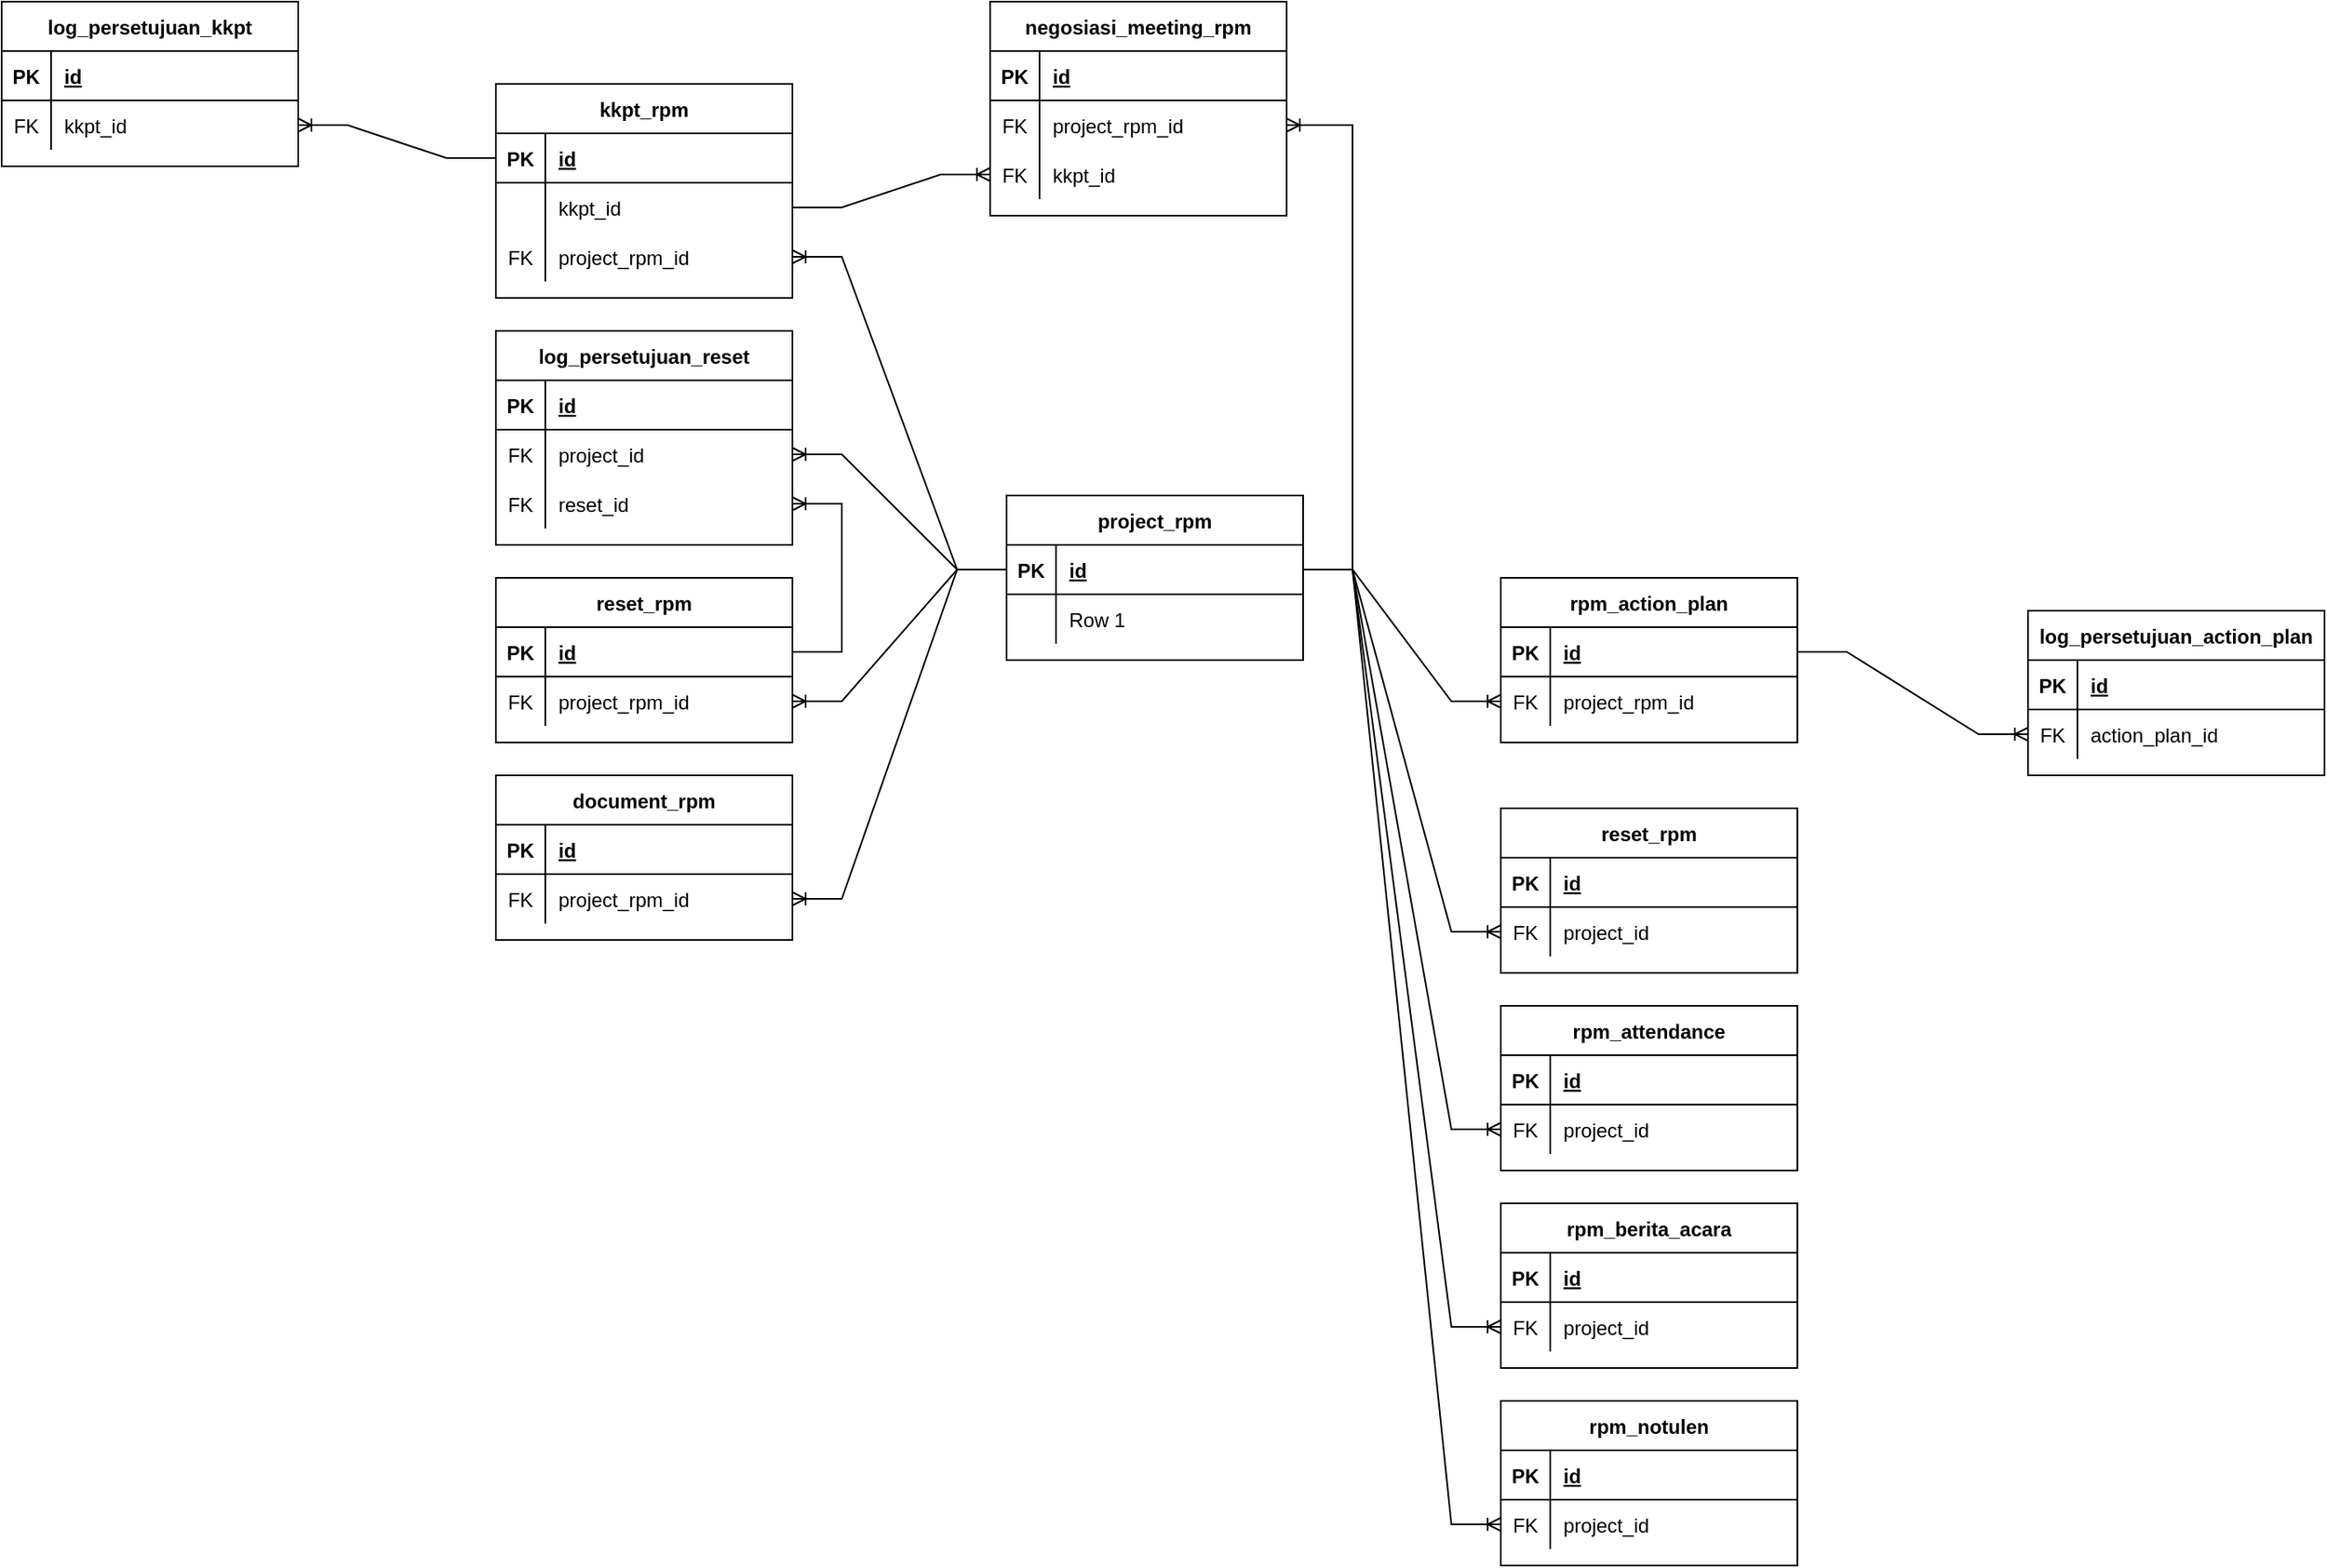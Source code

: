 <mxfile version="20.1.1" type="github">
  <diagram id="HGOJ3cFgN_9mh9pwvFYq" name="Page-1">
    <mxGraphModel dx="2035" dy="626" grid="1" gridSize="10" guides="1" tooltips="1" connect="1" arrows="1" fold="1" page="1" pageScale="1" pageWidth="850" pageHeight="1100" math="0" shadow="0">
      <root>
        <mxCell id="0" />
        <mxCell id="1" parent="0" />
        <mxCell id="pEUziGvRTPxMJknPPrfO-1" value="project_rpm" style="shape=table;startSize=30;container=1;collapsible=1;childLayout=tableLayout;fixedRows=1;rowLines=0;fontStyle=1;align=center;resizeLast=1;" vertex="1" parent="1">
          <mxGeometry x="400" y="350" width="180" height="100" as="geometry" />
        </mxCell>
        <mxCell id="pEUziGvRTPxMJknPPrfO-2" value="" style="shape=tableRow;horizontal=0;startSize=0;swimlaneHead=0;swimlaneBody=0;fillColor=none;collapsible=0;dropTarget=0;points=[[0,0.5],[1,0.5]];portConstraint=eastwest;top=0;left=0;right=0;bottom=1;" vertex="1" parent="pEUziGvRTPxMJknPPrfO-1">
          <mxGeometry y="30" width="180" height="30" as="geometry" />
        </mxCell>
        <mxCell id="pEUziGvRTPxMJknPPrfO-3" value="PK" style="shape=partialRectangle;connectable=0;fillColor=none;top=0;left=0;bottom=0;right=0;fontStyle=1;overflow=hidden;" vertex="1" parent="pEUziGvRTPxMJknPPrfO-2">
          <mxGeometry width="30" height="30" as="geometry">
            <mxRectangle width="30" height="30" as="alternateBounds" />
          </mxGeometry>
        </mxCell>
        <mxCell id="pEUziGvRTPxMJknPPrfO-4" value="id" style="shape=partialRectangle;connectable=0;fillColor=none;top=0;left=0;bottom=0;right=0;align=left;spacingLeft=6;fontStyle=5;overflow=hidden;" vertex="1" parent="pEUziGvRTPxMJknPPrfO-2">
          <mxGeometry x="30" width="150" height="30" as="geometry">
            <mxRectangle width="150" height="30" as="alternateBounds" />
          </mxGeometry>
        </mxCell>
        <mxCell id="pEUziGvRTPxMJknPPrfO-11" value="" style="shape=tableRow;horizontal=0;startSize=0;swimlaneHead=0;swimlaneBody=0;fillColor=none;collapsible=0;dropTarget=0;points=[[0,0.5],[1,0.5]];portConstraint=eastwest;top=0;left=0;right=0;bottom=0;" vertex="1" parent="pEUziGvRTPxMJknPPrfO-1">
          <mxGeometry y="60" width="180" height="30" as="geometry" />
        </mxCell>
        <mxCell id="pEUziGvRTPxMJknPPrfO-12" value="" style="shape=partialRectangle;connectable=0;fillColor=none;top=0;left=0;bottom=0;right=0;editable=1;overflow=hidden;" vertex="1" parent="pEUziGvRTPxMJknPPrfO-11">
          <mxGeometry width="30" height="30" as="geometry">
            <mxRectangle width="30" height="30" as="alternateBounds" />
          </mxGeometry>
        </mxCell>
        <mxCell id="pEUziGvRTPxMJknPPrfO-13" value="Row 1" style="shape=partialRectangle;connectable=0;fillColor=none;top=0;left=0;bottom=0;right=0;align=left;spacingLeft=6;overflow=hidden;" vertex="1" parent="pEUziGvRTPxMJknPPrfO-11">
          <mxGeometry x="30" width="150" height="30" as="geometry">
            <mxRectangle width="150" height="30" as="alternateBounds" />
          </mxGeometry>
        </mxCell>
        <mxCell id="pEUziGvRTPxMJknPPrfO-14" value="rpm_action_plan" style="shape=table;startSize=30;container=1;collapsible=1;childLayout=tableLayout;fixedRows=1;rowLines=0;fontStyle=1;align=center;resizeLast=1;" vertex="1" parent="1">
          <mxGeometry x="700" y="400" width="180" height="100" as="geometry" />
        </mxCell>
        <mxCell id="pEUziGvRTPxMJknPPrfO-15" value="" style="shape=tableRow;horizontal=0;startSize=0;swimlaneHead=0;swimlaneBody=0;fillColor=none;collapsible=0;dropTarget=0;points=[[0,0.5],[1,0.5]];portConstraint=eastwest;top=0;left=0;right=0;bottom=1;" vertex="1" parent="pEUziGvRTPxMJknPPrfO-14">
          <mxGeometry y="30" width="180" height="30" as="geometry" />
        </mxCell>
        <mxCell id="pEUziGvRTPxMJknPPrfO-16" value="PK" style="shape=partialRectangle;connectable=0;fillColor=none;top=0;left=0;bottom=0;right=0;fontStyle=1;overflow=hidden;" vertex="1" parent="pEUziGvRTPxMJknPPrfO-15">
          <mxGeometry width="30" height="30" as="geometry">
            <mxRectangle width="30" height="30" as="alternateBounds" />
          </mxGeometry>
        </mxCell>
        <mxCell id="pEUziGvRTPxMJknPPrfO-17" value="id" style="shape=partialRectangle;connectable=0;fillColor=none;top=0;left=0;bottom=0;right=0;align=left;spacingLeft=6;fontStyle=5;overflow=hidden;" vertex="1" parent="pEUziGvRTPxMJknPPrfO-15">
          <mxGeometry x="30" width="150" height="30" as="geometry">
            <mxRectangle width="150" height="30" as="alternateBounds" />
          </mxGeometry>
        </mxCell>
        <mxCell id="pEUziGvRTPxMJknPPrfO-18" value="" style="shape=tableRow;horizontal=0;startSize=0;swimlaneHead=0;swimlaneBody=0;fillColor=none;collapsible=0;dropTarget=0;points=[[0,0.5],[1,0.5]];portConstraint=eastwest;top=0;left=0;right=0;bottom=0;" vertex="1" parent="pEUziGvRTPxMJknPPrfO-14">
          <mxGeometry y="60" width="180" height="30" as="geometry" />
        </mxCell>
        <mxCell id="pEUziGvRTPxMJknPPrfO-19" value="FK" style="shape=partialRectangle;connectable=0;fillColor=none;top=0;left=0;bottom=0;right=0;editable=1;overflow=hidden;" vertex="1" parent="pEUziGvRTPxMJknPPrfO-18">
          <mxGeometry width="30" height="30" as="geometry">
            <mxRectangle width="30" height="30" as="alternateBounds" />
          </mxGeometry>
        </mxCell>
        <mxCell id="pEUziGvRTPxMJknPPrfO-20" value="project_rpm_id" style="shape=partialRectangle;connectable=0;fillColor=none;top=0;left=0;bottom=0;right=0;align=left;spacingLeft=6;overflow=hidden;" vertex="1" parent="pEUziGvRTPxMJknPPrfO-18">
          <mxGeometry x="30" width="150" height="30" as="geometry">
            <mxRectangle width="150" height="30" as="alternateBounds" />
          </mxGeometry>
        </mxCell>
        <mxCell id="pEUziGvRTPxMJknPPrfO-22" value="" style="edgeStyle=entityRelationEdgeStyle;fontSize=12;html=1;endArrow=ERoneToMany;rounded=0;" edge="1" parent="1" source="pEUziGvRTPxMJknPPrfO-2" target="pEUziGvRTPxMJknPPrfO-18">
          <mxGeometry width="100" height="100" relative="1" as="geometry">
            <mxPoint x="530" y="580" as="sourcePoint" />
            <mxPoint x="630" y="480" as="targetPoint" />
          </mxGeometry>
        </mxCell>
        <mxCell id="pEUziGvRTPxMJknPPrfO-23" value="reset_rpm" style="shape=table;startSize=30;container=1;collapsible=1;childLayout=tableLayout;fixedRows=1;rowLines=0;fontStyle=1;align=center;resizeLast=1;" vertex="1" parent="1">
          <mxGeometry x="700" y="540" width="180" height="100" as="geometry" />
        </mxCell>
        <mxCell id="pEUziGvRTPxMJknPPrfO-24" value="" style="shape=tableRow;horizontal=0;startSize=0;swimlaneHead=0;swimlaneBody=0;fillColor=none;collapsible=0;dropTarget=0;points=[[0,0.5],[1,0.5]];portConstraint=eastwest;top=0;left=0;right=0;bottom=1;" vertex="1" parent="pEUziGvRTPxMJknPPrfO-23">
          <mxGeometry y="30" width="180" height="30" as="geometry" />
        </mxCell>
        <mxCell id="pEUziGvRTPxMJknPPrfO-25" value="PK" style="shape=partialRectangle;connectable=0;fillColor=none;top=0;left=0;bottom=0;right=0;fontStyle=1;overflow=hidden;" vertex="1" parent="pEUziGvRTPxMJknPPrfO-24">
          <mxGeometry width="30" height="30" as="geometry">
            <mxRectangle width="30" height="30" as="alternateBounds" />
          </mxGeometry>
        </mxCell>
        <mxCell id="pEUziGvRTPxMJknPPrfO-26" value="id" style="shape=partialRectangle;connectable=0;fillColor=none;top=0;left=0;bottom=0;right=0;align=left;spacingLeft=6;fontStyle=5;overflow=hidden;" vertex="1" parent="pEUziGvRTPxMJknPPrfO-24">
          <mxGeometry x="30" width="150" height="30" as="geometry">
            <mxRectangle width="150" height="30" as="alternateBounds" />
          </mxGeometry>
        </mxCell>
        <mxCell id="pEUziGvRTPxMJknPPrfO-27" value="" style="shape=tableRow;horizontal=0;startSize=0;swimlaneHead=0;swimlaneBody=0;fillColor=none;collapsible=0;dropTarget=0;points=[[0,0.5],[1,0.5]];portConstraint=eastwest;top=0;left=0;right=0;bottom=0;" vertex="1" parent="pEUziGvRTPxMJknPPrfO-23">
          <mxGeometry y="60" width="180" height="30" as="geometry" />
        </mxCell>
        <mxCell id="pEUziGvRTPxMJknPPrfO-28" value="FK" style="shape=partialRectangle;connectable=0;fillColor=none;top=0;left=0;bottom=0;right=0;editable=1;overflow=hidden;" vertex="1" parent="pEUziGvRTPxMJknPPrfO-27">
          <mxGeometry width="30" height="30" as="geometry">
            <mxRectangle width="30" height="30" as="alternateBounds" />
          </mxGeometry>
        </mxCell>
        <mxCell id="pEUziGvRTPxMJknPPrfO-29" value="project_id" style="shape=partialRectangle;connectable=0;fillColor=none;top=0;left=0;bottom=0;right=0;align=left;spacingLeft=6;overflow=hidden;" vertex="1" parent="pEUziGvRTPxMJknPPrfO-27">
          <mxGeometry x="30" width="150" height="30" as="geometry">
            <mxRectangle width="150" height="30" as="alternateBounds" />
          </mxGeometry>
        </mxCell>
        <mxCell id="pEUziGvRTPxMJknPPrfO-30" value="" style="edgeStyle=entityRelationEdgeStyle;fontSize=12;html=1;endArrow=ERoneToMany;rounded=0;" edge="1" parent="1" source="pEUziGvRTPxMJknPPrfO-2" target="pEUziGvRTPxMJknPPrfO-27">
          <mxGeometry width="100" height="100" relative="1" as="geometry">
            <mxPoint x="590" y="405.0" as="sourcePoint" />
            <mxPoint x="710" y="485" as="targetPoint" />
          </mxGeometry>
        </mxCell>
        <mxCell id="pEUziGvRTPxMJknPPrfO-31" value="rpm_attendance" style="shape=table;startSize=30;container=1;collapsible=1;childLayout=tableLayout;fixedRows=1;rowLines=0;fontStyle=1;align=center;resizeLast=1;" vertex="1" parent="1">
          <mxGeometry x="700" y="660" width="180" height="100" as="geometry" />
        </mxCell>
        <mxCell id="pEUziGvRTPxMJknPPrfO-32" value="" style="shape=tableRow;horizontal=0;startSize=0;swimlaneHead=0;swimlaneBody=0;fillColor=none;collapsible=0;dropTarget=0;points=[[0,0.5],[1,0.5]];portConstraint=eastwest;top=0;left=0;right=0;bottom=1;" vertex="1" parent="pEUziGvRTPxMJknPPrfO-31">
          <mxGeometry y="30" width="180" height="30" as="geometry" />
        </mxCell>
        <mxCell id="pEUziGvRTPxMJknPPrfO-33" value="PK" style="shape=partialRectangle;connectable=0;fillColor=none;top=0;left=0;bottom=0;right=0;fontStyle=1;overflow=hidden;" vertex="1" parent="pEUziGvRTPxMJknPPrfO-32">
          <mxGeometry width="30" height="30" as="geometry">
            <mxRectangle width="30" height="30" as="alternateBounds" />
          </mxGeometry>
        </mxCell>
        <mxCell id="pEUziGvRTPxMJknPPrfO-34" value="id" style="shape=partialRectangle;connectable=0;fillColor=none;top=0;left=0;bottom=0;right=0;align=left;spacingLeft=6;fontStyle=5;overflow=hidden;" vertex="1" parent="pEUziGvRTPxMJknPPrfO-32">
          <mxGeometry x="30" width="150" height="30" as="geometry">
            <mxRectangle width="150" height="30" as="alternateBounds" />
          </mxGeometry>
        </mxCell>
        <mxCell id="pEUziGvRTPxMJknPPrfO-35" value="" style="shape=tableRow;horizontal=0;startSize=0;swimlaneHead=0;swimlaneBody=0;fillColor=none;collapsible=0;dropTarget=0;points=[[0,0.5],[1,0.5]];portConstraint=eastwest;top=0;left=0;right=0;bottom=0;" vertex="1" parent="pEUziGvRTPxMJknPPrfO-31">
          <mxGeometry y="60" width="180" height="30" as="geometry" />
        </mxCell>
        <mxCell id="pEUziGvRTPxMJknPPrfO-36" value="FK" style="shape=partialRectangle;connectable=0;fillColor=none;top=0;left=0;bottom=0;right=0;editable=1;overflow=hidden;" vertex="1" parent="pEUziGvRTPxMJknPPrfO-35">
          <mxGeometry width="30" height="30" as="geometry">
            <mxRectangle width="30" height="30" as="alternateBounds" />
          </mxGeometry>
        </mxCell>
        <mxCell id="pEUziGvRTPxMJknPPrfO-37" value="project_id" style="shape=partialRectangle;connectable=0;fillColor=none;top=0;left=0;bottom=0;right=0;align=left;spacingLeft=6;overflow=hidden;" vertex="1" parent="pEUziGvRTPxMJknPPrfO-35">
          <mxGeometry x="30" width="150" height="30" as="geometry">
            <mxRectangle width="150" height="30" as="alternateBounds" />
          </mxGeometry>
        </mxCell>
        <mxCell id="pEUziGvRTPxMJknPPrfO-39" value="" style="edgeStyle=entityRelationEdgeStyle;fontSize=12;html=1;endArrow=ERoneToMany;rounded=0;" edge="1" parent="1" source="pEUziGvRTPxMJknPPrfO-2" target="pEUziGvRTPxMJknPPrfO-35">
          <mxGeometry width="100" height="100" relative="1" as="geometry">
            <mxPoint x="590" y="405.0" as="sourcePoint" />
            <mxPoint x="710" y="625" as="targetPoint" />
          </mxGeometry>
        </mxCell>
        <mxCell id="pEUziGvRTPxMJknPPrfO-40" value="rpm_berita_acara" style="shape=table;startSize=30;container=1;collapsible=1;childLayout=tableLayout;fixedRows=1;rowLines=0;fontStyle=1;align=center;resizeLast=1;" vertex="1" parent="1">
          <mxGeometry x="700" y="780" width="180" height="100" as="geometry" />
        </mxCell>
        <mxCell id="pEUziGvRTPxMJknPPrfO-41" value="" style="shape=tableRow;horizontal=0;startSize=0;swimlaneHead=0;swimlaneBody=0;fillColor=none;collapsible=0;dropTarget=0;points=[[0,0.5],[1,0.5]];portConstraint=eastwest;top=0;left=0;right=0;bottom=1;" vertex="1" parent="pEUziGvRTPxMJknPPrfO-40">
          <mxGeometry y="30" width="180" height="30" as="geometry" />
        </mxCell>
        <mxCell id="pEUziGvRTPxMJknPPrfO-42" value="PK" style="shape=partialRectangle;connectable=0;fillColor=none;top=0;left=0;bottom=0;right=0;fontStyle=1;overflow=hidden;" vertex="1" parent="pEUziGvRTPxMJknPPrfO-41">
          <mxGeometry width="30" height="30" as="geometry">
            <mxRectangle width="30" height="30" as="alternateBounds" />
          </mxGeometry>
        </mxCell>
        <mxCell id="pEUziGvRTPxMJknPPrfO-43" value="id" style="shape=partialRectangle;connectable=0;fillColor=none;top=0;left=0;bottom=0;right=0;align=left;spacingLeft=6;fontStyle=5;overflow=hidden;" vertex="1" parent="pEUziGvRTPxMJknPPrfO-41">
          <mxGeometry x="30" width="150" height="30" as="geometry">
            <mxRectangle width="150" height="30" as="alternateBounds" />
          </mxGeometry>
        </mxCell>
        <mxCell id="pEUziGvRTPxMJknPPrfO-44" value="" style="shape=tableRow;horizontal=0;startSize=0;swimlaneHead=0;swimlaneBody=0;fillColor=none;collapsible=0;dropTarget=0;points=[[0,0.5],[1,0.5]];portConstraint=eastwest;top=0;left=0;right=0;bottom=0;" vertex="1" parent="pEUziGvRTPxMJknPPrfO-40">
          <mxGeometry y="60" width="180" height="30" as="geometry" />
        </mxCell>
        <mxCell id="pEUziGvRTPxMJknPPrfO-45" value="FK" style="shape=partialRectangle;connectable=0;fillColor=none;top=0;left=0;bottom=0;right=0;editable=1;overflow=hidden;" vertex="1" parent="pEUziGvRTPxMJknPPrfO-44">
          <mxGeometry width="30" height="30" as="geometry">
            <mxRectangle width="30" height="30" as="alternateBounds" />
          </mxGeometry>
        </mxCell>
        <mxCell id="pEUziGvRTPxMJknPPrfO-46" value="project_id" style="shape=partialRectangle;connectable=0;fillColor=none;top=0;left=0;bottom=0;right=0;align=left;spacingLeft=6;overflow=hidden;" vertex="1" parent="pEUziGvRTPxMJknPPrfO-44">
          <mxGeometry x="30" width="150" height="30" as="geometry">
            <mxRectangle width="150" height="30" as="alternateBounds" />
          </mxGeometry>
        </mxCell>
        <mxCell id="pEUziGvRTPxMJknPPrfO-47" value="" style="edgeStyle=entityRelationEdgeStyle;fontSize=12;html=1;endArrow=ERoneToMany;rounded=0;" edge="1" parent="1" source="pEUziGvRTPxMJknPPrfO-2" target="pEUziGvRTPxMJknPPrfO-44">
          <mxGeometry width="100" height="100" relative="1" as="geometry">
            <mxPoint x="590" y="405.0" as="sourcePoint" />
            <mxPoint x="710" y="745" as="targetPoint" />
          </mxGeometry>
        </mxCell>
        <mxCell id="pEUziGvRTPxMJknPPrfO-48" value="rpm_notulen" style="shape=table;startSize=30;container=1;collapsible=1;childLayout=tableLayout;fixedRows=1;rowLines=0;fontStyle=1;align=center;resizeLast=1;" vertex="1" parent="1">
          <mxGeometry x="700" y="900" width="180" height="100" as="geometry" />
        </mxCell>
        <mxCell id="pEUziGvRTPxMJknPPrfO-49" value="" style="shape=tableRow;horizontal=0;startSize=0;swimlaneHead=0;swimlaneBody=0;fillColor=none;collapsible=0;dropTarget=0;points=[[0,0.5],[1,0.5]];portConstraint=eastwest;top=0;left=0;right=0;bottom=1;" vertex="1" parent="pEUziGvRTPxMJknPPrfO-48">
          <mxGeometry y="30" width="180" height="30" as="geometry" />
        </mxCell>
        <mxCell id="pEUziGvRTPxMJknPPrfO-50" value="PK" style="shape=partialRectangle;connectable=0;fillColor=none;top=0;left=0;bottom=0;right=0;fontStyle=1;overflow=hidden;" vertex="1" parent="pEUziGvRTPxMJknPPrfO-49">
          <mxGeometry width="30" height="30" as="geometry">
            <mxRectangle width="30" height="30" as="alternateBounds" />
          </mxGeometry>
        </mxCell>
        <mxCell id="pEUziGvRTPxMJknPPrfO-51" value="id" style="shape=partialRectangle;connectable=0;fillColor=none;top=0;left=0;bottom=0;right=0;align=left;spacingLeft=6;fontStyle=5;overflow=hidden;" vertex="1" parent="pEUziGvRTPxMJknPPrfO-49">
          <mxGeometry x="30" width="150" height="30" as="geometry">
            <mxRectangle width="150" height="30" as="alternateBounds" />
          </mxGeometry>
        </mxCell>
        <mxCell id="pEUziGvRTPxMJknPPrfO-52" value="" style="shape=tableRow;horizontal=0;startSize=0;swimlaneHead=0;swimlaneBody=0;fillColor=none;collapsible=0;dropTarget=0;points=[[0,0.5],[1,0.5]];portConstraint=eastwest;top=0;left=0;right=0;bottom=0;" vertex="1" parent="pEUziGvRTPxMJknPPrfO-48">
          <mxGeometry y="60" width="180" height="30" as="geometry" />
        </mxCell>
        <mxCell id="pEUziGvRTPxMJknPPrfO-53" value="FK" style="shape=partialRectangle;connectable=0;fillColor=none;top=0;left=0;bottom=0;right=0;editable=1;overflow=hidden;" vertex="1" parent="pEUziGvRTPxMJknPPrfO-52">
          <mxGeometry width="30" height="30" as="geometry">
            <mxRectangle width="30" height="30" as="alternateBounds" />
          </mxGeometry>
        </mxCell>
        <mxCell id="pEUziGvRTPxMJknPPrfO-54" value="project_id" style="shape=partialRectangle;connectable=0;fillColor=none;top=0;left=0;bottom=0;right=0;align=left;spacingLeft=6;overflow=hidden;" vertex="1" parent="pEUziGvRTPxMJknPPrfO-52">
          <mxGeometry x="30" width="150" height="30" as="geometry">
            <mxRectangle width="150" height="30" as="alternateBounds" />
          </mxGeometry>
        </mxCell>
        <mxCell id="pEUziGvRTPxMJknPPrfO-55" value="" style="edgeStyle=entityRelationEdgeStyle;fontSize=12;html=1;endArrow=ERoneToMany;rounded=0;" edge="1" parent="1" source="pEUziGvRTPxMJknPPrfO-2" target="pEUziGvRTPxMJknPPrfO-52">
          <mxGeometry width="100" height="100" relative="1" as="geometry">
            <mxPoint x="590" y="405.0" as="sourcePoint" />
            <mxPoint x="710" y="865" as="targetPoint" />
          </mxGeometry>
        </mxCell>
        <mxCell id="pEUziGvRTPxMJknPPrfO-56" value="negosiasi_meeting_rpm" style="shape=table;startSize=30;container=1;collapsible=1;childLayout=tableLayout;fixedRows=1;rowLines=0;fontStyle=1;align=center;resizeLast=1;" vertex="1" parent="1">
          <mxGeometry x="390" y="50" width="180" height="130" as="geometry" />
        </mxCell>
        <mxCell id="pEUziGvRTPxMJknPPrfO-57" value="" style="shape=tableRow;horizontal=0;startSize=0;swimlaneHead=0;swimlaneBody=0;fillColor=none;collapsible=0;dropTarget=0;points=[[0,0.5],[1,0.5]];portConstraint=eastwest;top=0;left=0;right=0;bottom=1;" vertex="1" parent="pEUziGvRTPxMJknPPrfO-56">
          <mxGeometry y="30" width="180" height="30" as="geometry" />
        </mxCell>
        <mxCell id="pEUziGvRTPxMJknPPrfO-58" value="PK" style="shape=partialRectangle;connectable=0;fillColor=none;top=0;left=0;bottom=0;right=0;fontStyle=1;overflow=hidden;" vertex="1" parent="pEUziGvRTPxMJknPPrfO-57">
          <mxGeometry width="30" height="30" as="geometry">
            <mxRectangle width="30" height="30" as="alternateBounds" />
          </mxGeometry>
        </mxCell>
        <mxCell id="pEUziGvRTPxMJknPPrfO-59" value="id" style="shape=partialRectangle;connectable=0;fillColor=none;top=0;left=0;bottom=0;right=0;align=left;spacingLeft=6;fontStyle=5;overflow=hidden;" vertex="1" parent="pEUziGvRTPxMJknPPrfO-57">
          <mxGeometry x="30" width="150" height="30" as="geometry">
            <mxRectangle width="150" height="30" as="alternateBounds" />
          </mxGeometry>
        </mxCell>
        <mxCell id="pEUziGvRTPxMJknPPrfO-60" value="" style="shape=tableRow;horizontal=0;startSize=0;swimlaneHead=0;swimlaneBody=0;fillColor=none;collapsible=0;dropTarget=0;points=[[0,0.5],[1,0.5]];portConstraint=eastwest;top=0;left=0;right=0;bottom=0;" vertex="1" parent="pEUziGvRTPxMJknPPrfO-56">
          <mxGeometry y="60" width="180" height="30" as="geometry" />
        </mxCell>
        <mxCell id="pEUziGvRTPxMJknPPrfO-61" value="FK" style="shape=partialRectangle;connectable=0;fillColor=none;top=0;left=0;bottom=0;right=0;editable=1;overflow=hidden;" vertex="1" parent="pEUziGvRTPxMJknPPrfO-60">
          <mxGeometry width="30" height="30" as="geometry">
            <mxRectangle width="30" height="30" as="alternateBounds" />
          </mxGeometry>
        </mxCell>
        <mxCell id="pEUziGvRTPxMJknPPrfO-62" value="project_rpm_id" style="shape=partialRectangle;connectable=0;fillColor=none;top=0;left=0;bottom=0;right=0;align=left;spacingLeft=6;overflow=hidden;" vertex="1" parent="pEUziGvRTPxMJknPPrfO-60">
          <mxGeometry x="30" width="150" height="30" as="geometry">
            <mxRectangle width="150" height="30" as="alternateBounds" />
          </mxGeometry>
        </mxCell>
        <mxCell id="pEUziGvRTPxMJknPPrfO-118" value="" style="shape=tableRow;horizontal=0;startSize=0;swimlaneHead=0;swimlaneBody=0;fillColor=none;collapsible=0;dropTarget=0;points=[[0,0.5],[1,0.5]];portConstraint=eastwest;top=0;left=0;right=0;bottom=0;" vertex="1" parent="pEUziGvRTPxMJknPPrfO-56">
          <mxGeometry y="90" width="180" height="30" as="geometry" />
        </mxCell>
        <mxCell id="pEUziGvRTPxMJknPPrfO-119" value="FK" style="shape=partialRectangle;connectable=0;fillColor=none;top=0;left=0;bottom=0;right=0;editable=1;overflow=hidden;" vertex="1" parent="pEUziGvRTPxMJknPPrfO-118">
          <mxGeometry width="30" height="30" as="geometry">
            <mxRectangle width="30" height="30" as="alternateBounds" />
          </mxGeometry>
        </mxCell>
        <mxCell id="pEUziGvRTPxMJknPPrfO-120" value="kkpt_id" style="shape=partialRectangle;connectable=0;fillColor=none;top=0;left=0;bottom=0;right=0;align=left;spacingLeft=6;overflow=hidden;" vertex="1" parent="pEUziGvRTPxMJknPPrfO-118">
          <mxGeometry x="30" width="150" height="30" as="geometry">
            <mxRectangle width="150" height="30" as="alternateBounds" />
          </mxGeometry>
        </mxCell>
        <mxCell id="pEUziGvRTPxMJknPPrfO-63" value="" style="edgeStyle=entityRelationEdgeStyle;fontSize=12;html=1;endArrow=ERoneToMany;rounded=0;" edge="1" parent="1" source="pEUziGvRTPxMJknPPrfO-2" target="pEUziGvRTPxMJknPPrfO-60">
          <mxGeometry width="100" height="100" relative="1" as="geometry">
            <mxPoint x="380" y="540" as="sourcePoint" />
            <mxPoint x="200" y="500" as="targetPoint" />
          </mxGeometry>
        </mxCell>
        <mxCell id="pEUziGvRTPxMJknPPrfO-64" value="log_persetujuan_reset" style="shape=table;startSize=30;container=1;collapsible=1;childLayout=tableLayout;fixedRows=1;rowLines=0;fontStyle=1;align=center;resizeLast=1;" vertex="1" parent="1">
          <mxGeometry x="90" y="250" width="180" height="130" as="geometry" />
        </mxCell>
        <mxCell id="pEUziGvRTPxMJknPPrfO-65" value="" style="shape=tableRow;horizontal=0;startSize=0;swimlaneHead=0;swimlaneBody=0;fillColor=none;collapsible=0;dropTarget=0;points=[[0,0.5],[1,0.5]];portConstraint=eastwest;top=0;left=0;right=0;bottom=1;" vertex="1" parent="pEUziGvRTPxMJknPPrfO-64">
          <mxGeometry y="30" width="180" height="30" as="geometry" />
        </mxCell>
        <mxCell id="pEUziGvRTPxMJknPPrfO-66" value="PK" style="shape=partialRectangle;connectable=0;fillColor=none;top=0;left=0;bottom=0;right=0;fontStyle=1;overflow=hidden;" vertex="1" parent="pEUziGvRTPxMJknPPrfO-65">
          <mxGeometry width="30" height="30" as="geometry">
            <mxRectangle width="30" height="30" as="alternateBounds" />
          </mxGeometry>
        </mxCell>
        <mxCell id="pEUziGvRTPxMJknPPrfO-67" value="id" style="shape=partialRectangle;connectable=0;fillColor=none;top=0;left=0;bottom=0;right=0;align=left;spacingLeft=6;fontStyle=5;overflow=hidden;" vertex="1" parent="pEUziGvRTPxMJknPPrfO-65">
          <mxGeometry x="30" width="150" height="30" as="geometry">
            <mxRectangle width="150" height="30" as="alternateBounds" />
          </mxGeometry>
        </mxCell>
        <mxCell id="pEUziGvRTPxMJknPPrfO-68" value="" style="shape=tableRow;horizontal=0;startSize=0;swimlaneHead=0;swimlaneBody=0;fillColor=none;collapsible=0;dropTarget=0;points=[[0,0.5],[1,0.5]];portConstraint=eastwest;top=0;left=0;right=0;bottom=0;" vertex="1" parent="pEUziGvRTPxMJknPPrfO-64">
          <mxGeometry y="60" width="180" height="30" as="geometry" />
        </mxCell>
        <mxCell id="pEUziGvRTPxMJknPPrfO-69" value="FK" style="shape=partialRectangle;connectable=0;fillColor=none;top=0;left=0;bottom=0;right=0;editable=1;overflow=hidden;" vertex="1" parent="pEUziGvRTPxMJknPPrfO-68">
          <mxGeometry width="30" height="30" as="geometry">
            <mxRectangle width="30" height="30" as="alternateBounds" />
          </mxGeometry>
        </mxCell>
        <mxCell id="pEUziGvRTPxMJknPPrfO-70" value="project_id" style="shape=partialRectangle;connectable=0;fillColor=none;top=0;left=0;bottom=0;right=0;align=left;spacingLeft=6;overflow=hidden;" vertex="1" parent="pEUziGvRTPxMJknPPrfO-68">
          <mxGeometry x="30" width="150" height="30" as="geometry">
            <mxRectangle width="150" height="30" as="alternateBounds" />
          </mxGeometry>
        </mxCell>
        <mxCell id="pEUziGvRTPxMJknPPrfO-71" value="" style="shape=tableRow;horizontal=0;startSize=0;swimlaneHead=0;swimlaneBody=0;fillColor=none;collapsible=0;dropTarget=0;points=[[0,0.5],[1,0.5]];portConstraint=eastwest;top=0;left=0;right=0;bottom=0;" vertex="1" parent="pEUziGvRTPxMJknPPrfO-64">
          <mxGeometry y="90" width="180" height="30" as="geometry" />
        </mxCell>
        <mxCell id="pEUziGvRTPxMJknPPrfO-72" value="FK" style="shape=partialRectangle;connectable=0;fillColor=none;top=0;left=0;bottom=0;right=0;editable=1;overflow=hidden;" vertex="1" parent="pEUziGvRTPxMJknPPrfO-71">
          <mxGeometry width="30" height="30" as="geometry">
            <mxRectangle width="30" height="30" as="alternateBounds" />
          </mxGeometry>
        </mxCell>
        <mxCell id="pEUziGvRTPxMJknPPrfO-73" value="reset_id" style="shape=partialRectangle;connectable=0;fillColor=none;top=0;left=0;bottom=0;right=0;align=left;spacingLeft=6;overflow=hidden;" vertex="1" parent="pEUziGvRTPxMJknPPrfO-71">
          <mxGeometry x="30" width="150" height="30" as="geometry">
            <mxRectangle width="150" height="30" as="alternateBounds" />
          </mxGeometry>
        </mxCell>
        <mxCell id="pEUziGvRTPxMJknPPrfO-74" value="" style="edgeStyle=entityRelationEdgeStyle;fontSize=12;html=1;endArrow=ERoneToMany;rounded=0;" edge="1" parent="1" source="pEUziGvRTPxMJknPPrfO-2" target="pEUziGvRTPxMJknPPrfO-68">
          <mxGeometry width="100" height="100" relative="1" as="geometry">
            <mxPoint x="410" y="405.0" as="sourcePoint" />
            <mxPoint x="280" y="495" as="targetPoint" />
          </mxGeometry>
        </mxCell>
        <mxCell id="pEUziGvRTPxMJknPPrfO-82" value="kkpt_rpm" style="shape=table;startSize=30;container=1;collapsible=1;childLayout=tableLayout;fixedRows=1;rowLines=0;fontStyle=1;align=center;resizeLast=1;" vertex="1" parent="1">
          <mxGeometry x="90" y="100" width="180" height="130" as="geometry" />
        </mxCell>
        <mxCell id="pEUziGvRTPxMJknPPrfO-83" value="" style="shape=tableRow;horizontal=0;startSize=0;swimlaneHead=0;swimlaneBody=0;fillColor=none;collapsible=0;dropTarget=0;points=[[0,0.5],[1,0.5]];portConstraint=eastwest;top=0;left=0;right=0;bottom=1;" vertex="1" parent="pEUziGvRTPxMJknPPrfO-82">
          <mxGeometry y="30" width="180" height="30" as="geometry" />
        </mxCell>
        <mxCell id="pEUziGvRTPxMJknPPrfO-84" value="PK" style="shape=partialRectangle;connectable=0;fillColor=none;top=0;left=0;bottom=0;right=0;fontStyle=1;overflow=hidden;" vertex="1" parent="pEUziGvRTPxMJknPPrfO-83">
          <mxGeometry width="30" height="30" as="geometry">
            <mxRectangle width="30" height="30" as="alternateBounds" />
          </mxGeometry>
        </mxCell>
        <mxCell id="pEUziGvRTPxMJknPPrfO-85" value="id" style="shape=partialRectangle;connectable=0;fillColor=none;top=0;left=0;bottom=0;right=0;align=left;spacingLeft=6;fontStyle=5;overflow=hidden;" vertex="1" parent="pEUziGvRTPxMJknPPrfO-83">
          <mxGeometry x="30" width="150" height="30" as="geometry">
            <mxRectangle width="150" height="30" as="alternateBounds" />
          </mxGeometry>
        </mxCell>
        <mxCell id="pEUziGvRTPxMJknPPrfO-90" value="" style="shape=tableRow;horizontal=0;startSize=0;swimlaneHead=0;swimlaneBody=0;fillColor=none;collapsible=0;dropTarget=0;points=[[0,0.5],[1,0.5]];portConstraint=eastwest;top=0;left=0;right=0;bottom=0;" vertex="1" parent="pEUziGvRTPxMJknPPrfO-82">
          <mxGeometry y="60" width="180" height="30" as="geometry" />
        </mxCell>
        <mxCell id="pEUziGvRTPxMJknPPrfO-91" value="" style="shape=partialRectangle;connectable=0;fillColor=none;top=0;left=0;bottom=0;right=0;editable=1;overflow=hidden;" vertex="1" parent="pEUziGvRTPxMJknPPrfO-90">
          <mxGeometry width="30" height="30" as="geometry">
            <mxRectangle width="30" height="30" as="alternateBounds" />
          </mxGeometry>
        </mxCell>
        <mxCell id="pEUziGvRTPxMJknPPrfO-92" value="kkpt_id" style="shape=partialRectangle;connectable=0;fillColor=none;top=0;left=0;bottom=0;right=0;align=left;spacingLeft=6;overflow=hidden;" vertex="1" parent="pEUziGvRTPxMJknPPrfO-90">
          <mxGeometry x="30" width="150" height="30" as="geometry">
            <mxRectangle width="150" height="30" as="alternateBounds" />
          </mxGeometry>
        </mxCell>
        <mxCell id="pEUziGvRTPxMJknPPrfO-122" value="" style="shape=tableRow;horizontal=0;startSize=0;swimlaneHead=0;swimlaneBody=0;fillColor=none;collapsible=0;dropTarget=0;points=[[0,0.5],[1,0.5]];portConstraint=eastwest;top=0;left=0;right=0;bottom=0;" vertex="1" parent="pEUziGvRTPxMJknPPrfO-82">
          <mxGeometry y="90" width="180" height="30" as="geometry" />
        </mxCell>
        <mxCell id="pEUziGvRTPxMJknPPrfO-123" value="FK" style="shape=partialRectangle;connectable=0;fillColor=none;top=0;left=0;bottom=0;right=0;editable=1;overflow=hidden;" vertex="1" parent="pEUziGvRTPxMJknPPrfO-122">
          <mxGeometry width="30" height="30" as="geometry">
            <mxRectangle width="30" height="30" as="alternateBounds" />
          </mxGeometry>
        </mxCell>
        <mxCell id="pEUziGvRTPxMJknPPrfO-124" value="project_rpm_id" style="shape=partialRectangle;connectable=0;fillColor=none;top=0;left=0;bottom=0;right=0;align=left;spacingLeft=6;overflow=hidden;" vertex="1" parent="pEUziGvRTPxMJknPPrfO-122">
          <mxGeometry x="30" width="150" height="30" as="geometry">
            <mxRectangle width="150" height="30" as="alternateBounds" />
          </mxGeometry>
        </mxCell>
        <mxCell id="pEUziGvRTPxMJknPPrfO-89" value="" style="edgeStyle=entityRelationEdgeStyle;fontSize=12;html=1;endArrow=ERoneToMany;rounded=0;" edge="1" parent="1" source="pEUziGvRTPxMJknPPrfO-2" target="pEUziGvRTPxMJknPPrfO-122">
          <mxGeometry width="100" height="100" relative="1" as="geometry">
            <mxPoint x="410" y="405.0" as="sourcePoint" />
            <mxPoint x="280" y="335.0" as="targetPoint" />
          </mxGeometry>
        </mxCell>
        <mxCell id="pEUziGvRTPxMJknPPrfO-93" value="log_persetujuan_action_plan" style="shape=table;startSize=30;container=1;collapsible=1;childLayout=tableLayout;fixedRows=1;rowLines=0;fontStyle=1;align=center;resizeLast=1;" vertex="1" parent="1">
          <mxGeometry x="1020" y="420" width="180" height="100" as="geometry" />
        </mxCell>
        <mxCell id="pEUziGvRTPxMJknPPrfO-94" value="" style="shape=tableRow;horizontal=0;startSize=0;swimlaneHead=0;swimlaneBody=0;fillColor=none;collapsible=0;dropTarget=0;points=[[0,0.5],[1,0.5]];portConstraint=eastwest;top=0;left=0;right=0;bottom=1;" vertex="1" parent="pEUziGvRTPxMJknPPrfO-93">
          <mxGeometry y="30" width="180" height="30" as="geometry" />
        </mxCell>
        <mxCell id="pEUziGvRTPxMJknPPrfO-95" value="PK" style="shape=partialRectangle;connectable=0;fillColor=none;top=0;left=0;bottom=0;right=0;fontStyle=1;overflow=hidden;" vertex="1" parent="pEUziGvRTPxMJknPPrfO-94">
          <mxGeometry width="30" height="30" as="geometry">
            <mxRectangle width="30" height="30" as="alternateBounds" />
          </mxGeometry>
        </mxCell>
        <mxCell id="pEUziGvRTPxMJknPPrfO-96" value="id" style="shape=partialRectangle;connectable=0;fillColor=none;top=0;left=0;bottom=0;right=0;align=left;spacingLeft=6;fontStyle=5;overflow=hidden;" vertex="1" parent="pEUziGvRTPxMJknPPrfO-94">
          <mxGeometry x="30" width="150" height="30" as="geometry">
            <mxRectangle width="150" height="30" as="alternateBounds" />
          </mxGeometry>
        </mxCell>
        <mxCell id="pEUziGvRTPxMJknPPrfO-97" value="" style="shape=tableRow;horizontal=0;startSize=0;swimlaneHead=0;swimlaneBody=0;fillColor=none;collapsible=0;dropTarget=0;points=[[0,0.5],[1,0.5]];portConstraint=eastwest;top=0;left=0;right=0;bottom=0;" vertex="1" parent="pEUziGvRTPxMJknPPrfO-93">
          <mxGeometry y="60" width="180" height="30" as="geometry" />
        </mxCell>
        <mxCell id="pEUziGvRTPxMJknPPrfO-98" value="FK" style="shape=partialRectangle;connectable=0;fillColor=none;top=0;left=0;bottom=0;right=0;editable=1;overflow=hidden;" vertex="1" parent="pEUziGvRTPxMJknPPrfO-97">
          <mxGeometry width="30" height="30" as="geometry">
            <mxRectangle width="30" height="30" as="alternateBounds" />
          </mxGeometry>
        </mxCell>
        <mxCell id="pEUziGvRTPxMJknPPrfO-99" value="action_plan_id" style="shape=partialRectangle;connectable=0;fillColor=none;top=0;left=0;bottom=0;right=0;align=left;spacingLeft=6;overflow=hidden;" vertex="1" parent="pEUziGvRTPxMJknPPrfO-97">
          <mxGeometry x="30" width="150" height="30" as="geometry">
            <mxRectangle width="150" height="30" as="alternateBounds" />
          </mxGeometry>
        </mxCell>
        <mxCell id="pEUziGvRTPxMJknPPrfO-100" value="" style="edgeStyle=entityRelationEdgeStyle;fontSize=12;html=1;endArrow=ERoneToMany;rounded=0;" edge="1" parent="1" source="pEUziGvRTPxMJknPPrfO-15" target="pEUziGvRTPxMJknPPrfO-97">
          <mxGeometry width="100" height="100" relative="1" as="geometry">
            <mxPoint x="590" y="405.0" as="sourcePoint" />
            <mxPoint x="710" y="485" as="targetPoint" />
          </mxGeometry>
        </mxCell>
        <mxCell id="pEUziGvRTPxMJknPPrfO-101" value="log_persetujuan_kkpt" style="shape=table;startSize=30;container=1;collapsible=1;childLayout=tableLayout;fixedRows=1;rowLines=0;fontStyle=1;align=center;resizeLast=1;" vertex="1" parent="1">
          <mxGeometry x="-210" y="50" width="180" height="100" as="geometry" />
        </mxCell>
        <mxCell id="pEUziGvRTPxMJknPPrfO-102" value="" style="shape=tableRow;horizontal=0;startSize=0;swimlaneHead=0;swimlaneBody=0;fillColor=none;collapsible=0;dropTarget=0;points=[[0,0.5],[1,0.5]];portConstraint=eastwest;top=0;left=0;right=0;bottom=1;" vertex="1" parent="pEUziGvRTPxMJknPPrfO-101">
          <mxGeometry y="30" width="180" height="30" as="geometry" />
        </mxCell>
        <mxCell id="pEUziGvRTPxMJknPPrfO-103" value="PK" style="shape=partialRectangle;connectable=0;fillColor=none;top=0;left=0;bottom=0;right=0;fontStyle=1;overflow=hidden;" vertex="1" parent="pEUziGvRTPxMJknPPrfO-102">
          <mxGeometry width="30" height="30" as="geometry">
            <mxRectangle width="30" height="30" as="alternateBounds" />
          </mxGeometry>
        </mxCell>
        <mxCell id="pEUziGvRTPxMJknPPrfO-104" value="id" style="shape=partialRectangle;connectable=0;fillColor=none;top=0;left=0;bottom=0;right=0;align=left;spacingLeft=6;fontStyle=5;overflow=hidden;" vertex="1" parent="pEUziGvRTPxMJknPPrfO-102">
          <mxGeometry x="30" width="150" height="30" as="geometry">
            <mxRectangle width="150" height="30" as="alternateBounds" />
          </mxGeometry>
        </mxCell>
        <mxCell id="pEUziGvRTPxMJknPPrfO-105" value="" style="shape=tableRow;horizontal=0;startSize=0;swimlaneHead=0;swimlaneBody=0;fillColor=none;collapsible=0;dropTarget=0;points=[[0,0.5],[1,0.5]];portConstraint=eastwest;top=0;left=0;right=0;bottom=0;" vertex="1" parent="pEUziGvRTPxMJknPPrfO-101">
          <mxGeometry y="60" width="180" height="30" as="geometry" />
        </mxCell>
        <mxCell id="pEUziGvRTPxMJknPPrfO-106" value="FK" style="shape=partialRectangle;connectable=0;fillColor=none;top=0;left=0;bottom=0;right=0;editable=1;overflow=hidden;" vertex="1" parent="pEUziGvRTPxMJknPPrfO-105">
          <mxGeometry width="30" height="30" as="geometry">
            <mxRectangle width="30" height="30" as="alternateBounds" />
          </mxGeometry>
        </mxCell>
        <mxCell id="pEUziGvRTPxMJknPPrfO-107" value="kkpt_id" style="shape=partialRectangle;connectable=0;fillColor=none;top=0;left=0;bottom=0;right=0;align=left;spacingLeft=6;overflow=hidden;" vertex="1" parent="pEUziGvRTPxMJknPPrfO-105">
          <mxGeometry x="30" width="150" height="30" as="geometry">
            <mxRectangle width="150" height="30" as="alternateBounds" />
          </mxGeometry>
        </mxCell>
        <mxCell id="pEUziGvRTPxMJknPPrfO-108" value="" style="edgeStyle=entityRelationEdgeStyle;fontSize=12;html=1;endArrow=ERoneToMany;rounded=0;" edge="1" parent="1" source="pEUziGvRTPxMJknPPrfO-83" target="pEUziGvRTPxMJknPPrfO-105">
          <mxGeometry width="100" height="100" relative="1" as="geometry">
            <mxPoint x="200" y="280" as="sourcePoint" />
            <mxPoint x="300" y="180" as="targetPoint" />
          </mxGeometry>
        </mxCell>
        <mxCell id="pEUziGvRTPxMJknPPrfO-109" value="reset_rpm" style="shape=table;startSize=30;container=1;collapsible=1;childLayout=tableLayout;fixedRows=1;rowLines=0;fontStyle=1;align=center;resizeLast=1;" vertex="1" parent="1">
          <mxGeometry x="90" y="400" width="180" height="100" as="geometry" />
        </mxCell>
        <mxCell id="pEUziGvRTPxMJknPPrfO-110" value="" style="shape=tableRow;horizontal=0;startSize=0;swimlaneHead=0;swimlaneBody=0;fillColor=none;collapsible=0;dropTarget=0;points=[[0,0.5],[1,0.5]];portConstraint=eastwest;top=0;left=0;right=0;bottom=1;" vertex="1" parent="pEUziGvRTPxMJknPPrfO-109">
          <mxGeometry y="30" width="180" height="30" as="geometry" />
        </mxCell>
        <mxCell id="pEUziGvRTPxMJknPPrfO-111" value="PK" style="shape=partialRectangle;connectable=0;fillColor=none;top=0;left=0;bottom=0;right=0;fontStyle=1;overflow=hidden;" vertex="1" parent="pEUziGvRTPxMJknPPrfO-110">
          <mxGeometry width="30" height="30" as="geometry">
            <mxRectangle width="30" height="30" as="alternateBounds" />
          </mxGeometry>
        </mxCell>
        <mxCell id="pEUziGvRTPxMJknPPrfO-112" value="id" style="shape=partialRectangle;connectable=0;fillColor=none;top=0;left=0;bottom=0;right=0;align=left;spacingLeft=6;fontStyle=5;overflow=hidden;" vertex="1" parent="pEUziGvRTPxMJknPPrfO-110">
          <mxGeometry x="30" width="150" height="30" as="geometry">
            <mxRectangle width="150" height="30" as="alternateBounds" />
          </mxGeometry>
        </mxCell>
        <mxCell id="pEUziGvRTPxMJknPPrfO-113" value="" style="shape=tableRow;horizontal=0;startSize=0;swimlaneHead=0;swimlaneBody=0;fillColor=none;collapsible=0;dropTarget=0;points=[[0,0.5],[1,0.5]];portConstraint=eastwest;top=0;left=0;right=0;bottom=0;" vertex="1" parent="pEUziGvRTPxMJknPPrfO-109">
          <mxGeometry y="60" width="180" height="30" as="geometry" />
        </mxCell>
        <mxCell id="pEUziGvRTPxMJknPPrfO-114" value="FK" style="shape=partialRectangle;connectable=0;fillColor=none;top=0;left=0;bottom=0;right=0;editable=1;overflow=hidden;" vertex="1" parent="pEUziGvRTPxMJknPPrfO-113">
          <mxGeometry width="30" height="30" as="geometry">
            <mxRectangle width="30" height="30" as="alternateBounds" />
          </mxGeometry>
        </mxCell>
        <mxCell id="pEUziGvRTPxMJknPPrfO-115" value="project_rpm_id" style="shape=partialRectangle;connectable=0;fillColor=none;top=0;left=0;bottom=0;right=0;align=left;spacingLeft=6;overflow=hidden;" vertex="1" parent="pEUziGvRTPxMJknPPrfO-113">
          <mxGeometry x="30" width="150" height="30" as="geometry">
            <mxRectangle width="150" height="30" as="alternateBounds" />
          </mxGeometry>
        </mxCell>
        <mxCell id="pEUziGvRTPxMJknPPrfO-116" value="" style="edgeStyle=entityRelationEdgeStyle;fontSize=12;html=1;endArrow=ERoneToMany;rounded=0;" edge="1" parent="1" source="pEUziGvRTPxMJknPPrfO-2" target="pEUziGvRTPxMJknPPrfO-113">
          <mxGeometry width="100" height="100" relative="1" as="geometry">
            <mxPoint x="410" y="405.0" as="sourcePoint" />
            <mxPoint x="280" y="335.0" as="targetPoint" />
          </mxGeometry>
        </mxCell>
        <mxCell id="pEUziGvRTPxMJknPPrfO-117" value="" style="edgeStyle=entityRelationEdgeStyle;fontSize=12;html=1;endArrow=ERoneToMany;rounded=0;" edge="1" parent="1" source="pEUziGvRTPxMJknPPrfO-110" target="pEUziGvRTPxMJknPPrfO-71">
          <mxGeometry width="100" height="100" relative="1" as="geometry">
            <mxPoint x="170" y="445" as="sourcePoint" />
            <mxPoint y="340" as="targetPoint" />
          </mxGeometry>
        </mxCell>
        <mxCell id="pEUziGvRTPxMJknPPrfO-121" value="" style="edgeStyle=entityRelationEdgeStyle;fontSize=12;html=1;endArrow=ERoneToMany;rounded=0;" edge="1" parent="1" source="pEUziGvRTPxMJknPPrfO-90" target="pEUziGvRTPxMJknPPrfO-118">
          <mxGeometry width="100" height="100" relative="1" as="geometry">
            <mxPoint x="260" y="430" as="sourcePoint" />
            <mxPoint x="360" y="330" as="targetPoint" />
          </mxGeometry>
        </mxCell>
        <mxCell id="pEUziGvRTPxMJknPPrfO-125" value="document_rpm" style="shape=table;startSize=30;container=1;collapsible=1;childLayout=tableLayout;fixedRows=1;rowLines=0;fontStyle=1;align=center;resizeLast=1;" vertex="1" parent="1">
          <mxGeometry x="90" y="520" width="180" height="100" as="geometry" />
        </mxCell>
        <mxCell id="pEUziGvRTPxMJknPPrfO-126" value="" style="shape=tableRow;horizontal=0;startSize=0;swimlaneHead=0;swimlaneBody=0;fillColor=none;collapsible=0;dropTarget=0;points=[[0,0.5],[1,0.5]];portConstraint=eastwest;top=0;left=0;right=0;bottom=1;" vertex="1" parent="pEUziGvRTPxMJknPPrfO-125">
          <mxGeometry y="30" width="180" height="30" as="geometry" />
        </mxCell>
        <mxCell id="pEUziGvRTPxMJknPPrfO-127" value="PK" style="shape=partialRectangle;connectable=0;fillColor=none;top=0;left=0;bottom=0;right=0;fontStyle=1;overflow=hidden;" vertex="1" parent="pEUziGvRTPxMJknPPrfO-126">
          <mxGeometry width="30" height="30" as="geometry">
            <mxRectangle width="30" height="30" as="alternateBounds" />
          </mxGeometry>
        </mxCell>
        <mxCell id="pEUziGvRTPxMJknPPrfO-128" value="id" style="shape=partialRectangle;connectable=0;fillColor=none;top=0;left=0;bottom=0;right=0;align=left;spacingLeft=6;fontStyle=5;overflow=hidden;" vertex="1" parent="pEUziGvRTPxMJknPPrfO-126">
          <mxGeometry x="30" width="150" height="30" as="geometry">
            <mxRectangle width="150" height="30" as="alternateBounds" />
          </mxGeometry>
        </mxCell>
        <mxCell id="pEUziGvRTPxMJknPPrfO-129" value="" style="shape=tableRow;horizontal=0;startSize=0;swimlaneHead=0;swimlaneBody=0;fillColor=none;collapsible=0;dropTarget=0;points=[[0,0.5],[1,0.5]];portConstraint=eastwest;top=0;left=0;right=0;bottom=0;" vertex="1" parent="pEUziGvRTPxMJknPPrfO-125">
          <mxGeometry y="60" width="180" height="30" as="geometry" />
        </mxCell>
        <mxCell id="pEUziGvRTPxMJknPPrfO-130" value="FK" style="shape=partialRectangle;connectable=0;fillColor=none;top=0;left=0;bottom=0;right=0;editable=1;overflow=hidden;" vertex="1" parent="pEUziGvRTPxMJknPPrfO-129">
          <mxGeometry width="30" height="30" as="geometry">
            <mxRectangle width="30" height="30" as="alternateBounds" />
          </mxGeometry>
        </mxCell>
        <mxCell id="pEUziGvRTPxMJknPPrfO-131" value="project_rpm_id" style="shape=partialRectangle;connectable=0;fillColor=none;top=0;left=0;bottom=0;right=0;align=left;spacingLeft=6;overflow=hidden;" vertex="1" parent="pEUziGvRTPxMJknPPrfO-129">
          <mxGeometry x="30" width="150" height="30" as="geometry">
            <mxRectangle width="150" height="30" as="alternateBounds" />
          </mxGeometry>
        </mxCell>
        <mxCell id="pEUziGvRTPxMJknPPrfO-132" value="" style="edgeStyle=entityRelationEdgeStyle;fontSize=12;html=1;endArrow=ERoneToMany;rounded=0;" edge="1" parent="1" source="pEUziGvRTPxMJknPPrfO-2" target="pEUziGvRTPxMJknPPrfO-129">
          <mxGeometry width="100" height="100" relative="1" as="geometry">
            <mxPoint x="410" y="405.0" as="sourcePoint" />
            <mxPoint x="280" y="485" as="targetPoint" />
          </mxGeometry>
        </mxCell>
      </root>
    </mxGraphModel>
  </diagram>
</mxfile>
